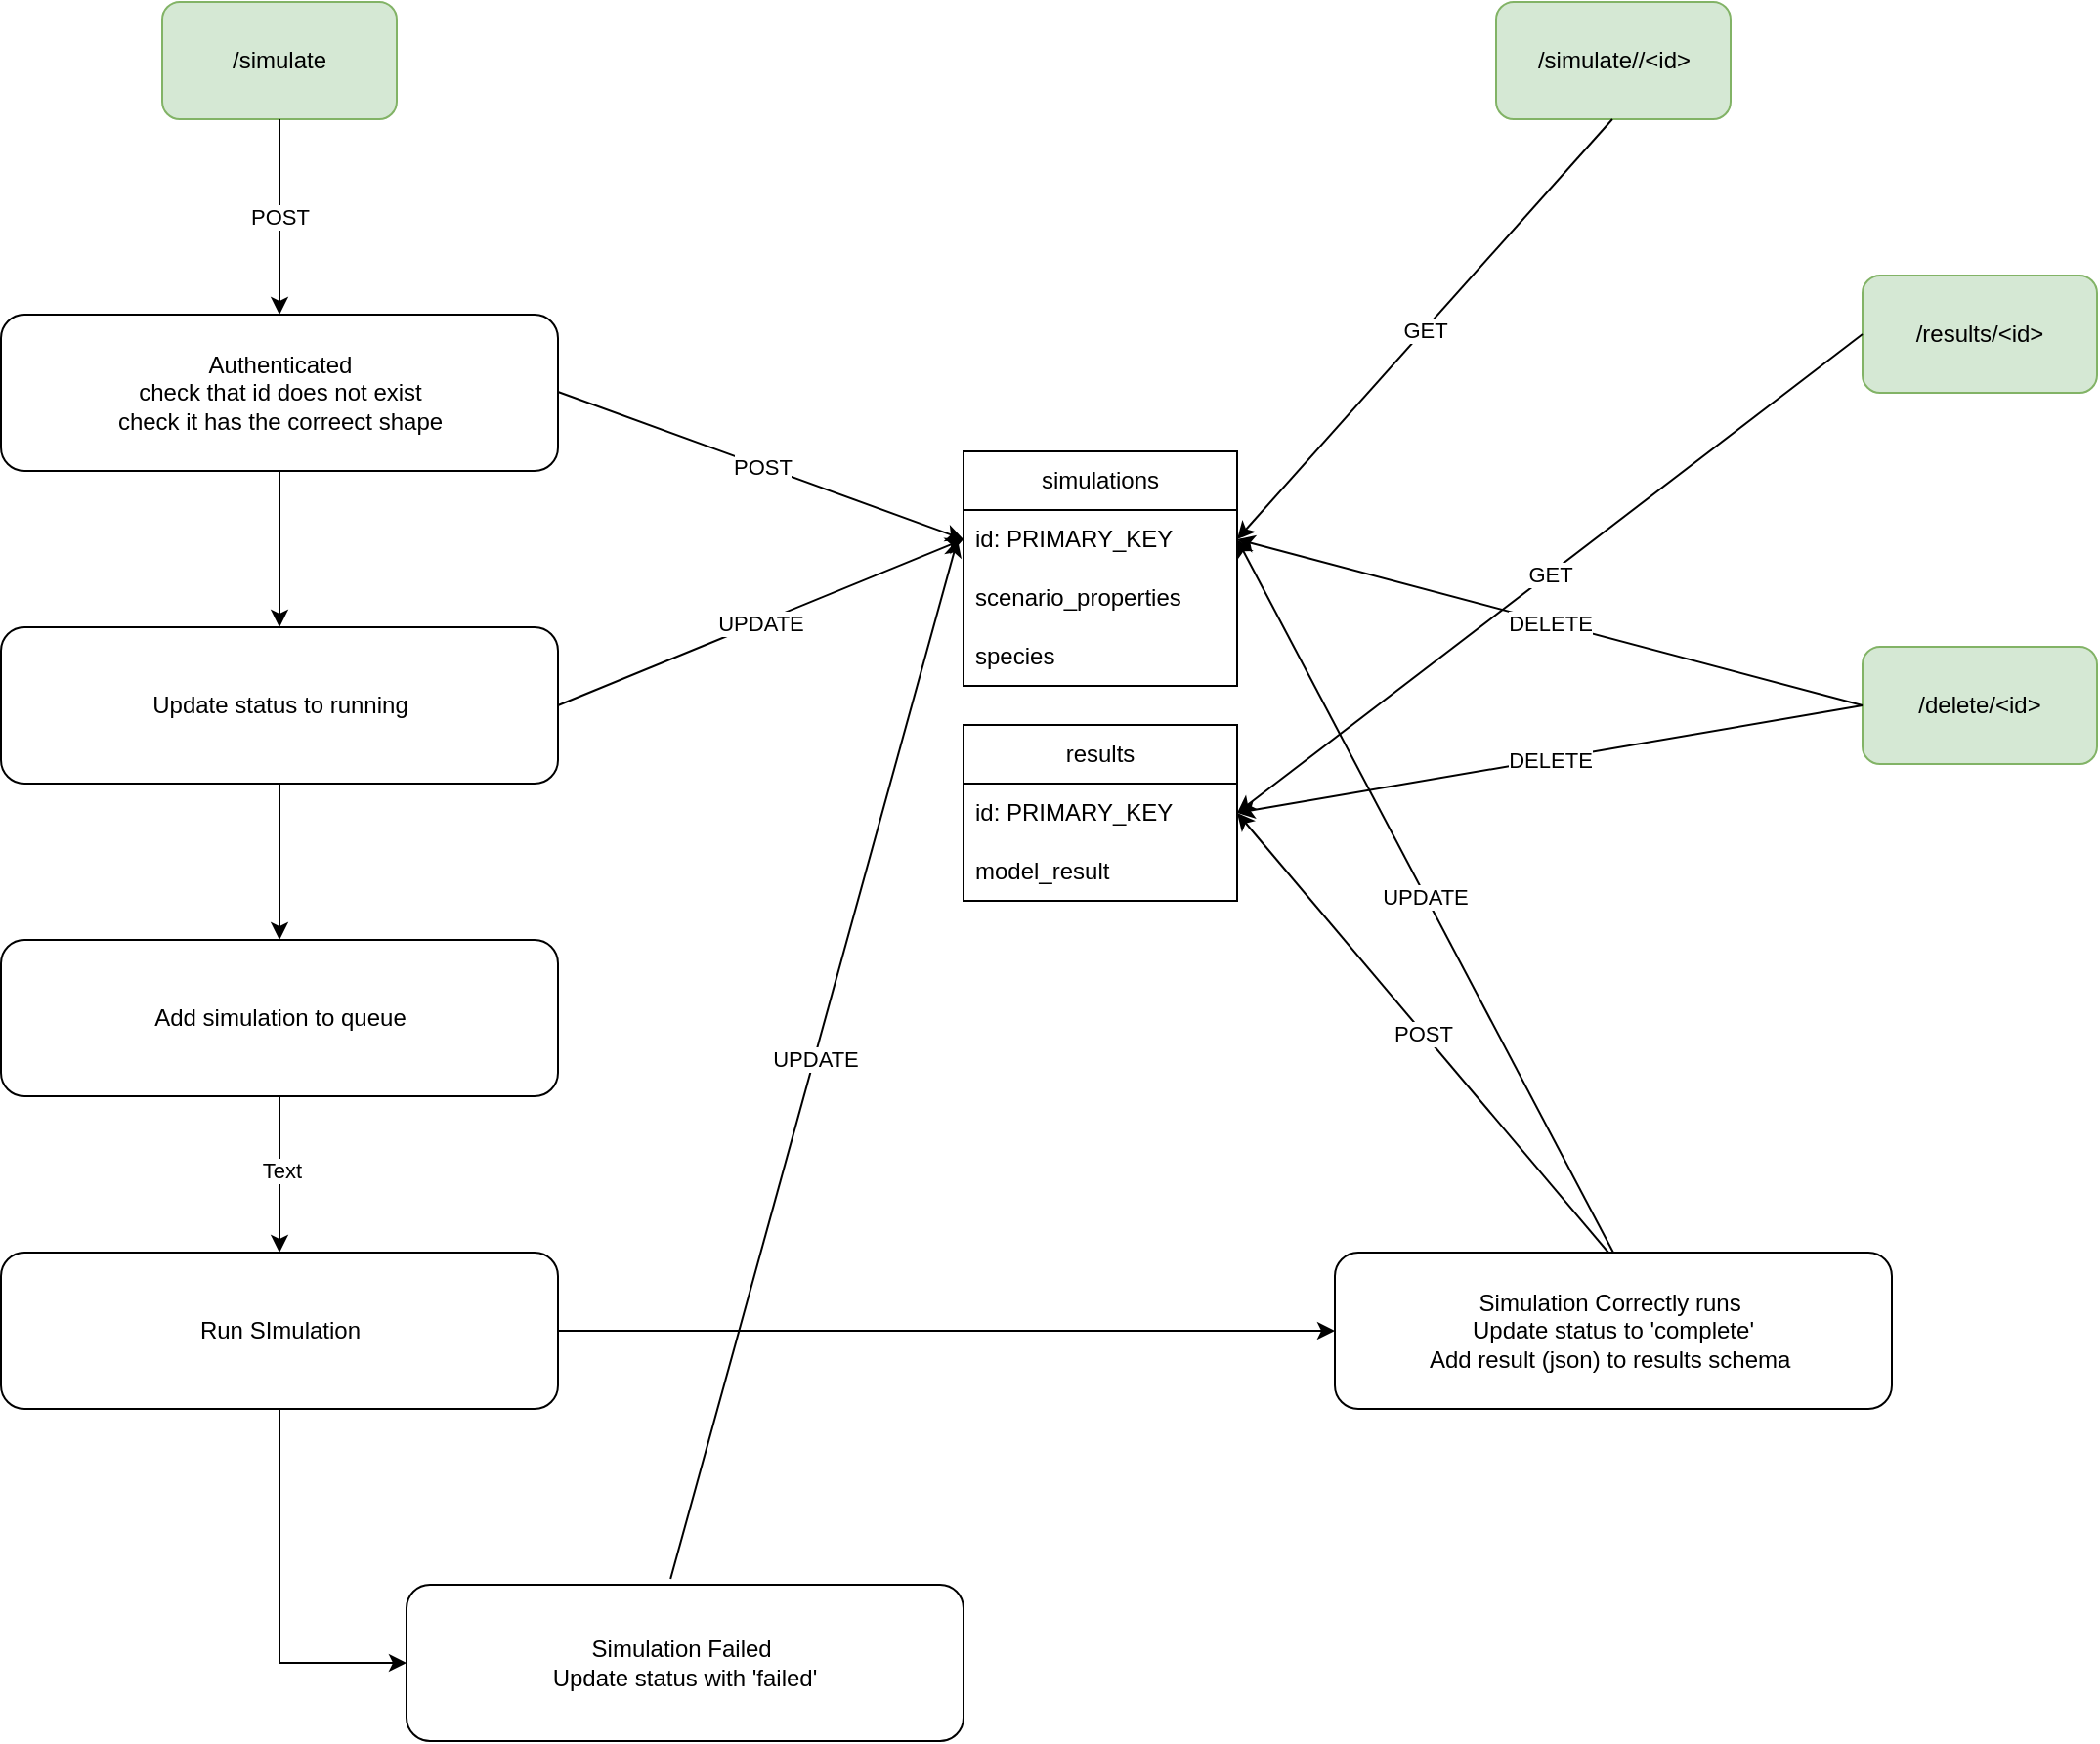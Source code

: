 <mxfile version="24.3.1" type="github">
  <diagram name="Page-1" id="TQ4eBMd5YeBiTXItU8jS">
    <mxGraphModel dx="1434" dy="772" grid="1" gridSize="10" guides="1" tooltips="1" connect="1" arrows="1" fold="1" page="1" pageScale="1" pageWidth="850" pageHeight="1100" math="0" shadow="0">
      <root>
        <mxCell id="0" />
        <mxCell id="1" parent="0" />
        <mxCell id="Oc1wq3lQpYeWBhhOjSAj-2" value="/simulate" style="rounded=1;whiteSpace=wrap;html=1;fillColor=#d5e8d4;strokeColor=#82b366;" parent="1" vertex="1">
          <mxGeometry x="370" y="40" width="120" height="60" as="geometry" />
        </mxCell>
        <mxCell id="xN9SMs_Lk29yB2TB7Gc1-17" value="" style="edgeStyle=orthogonalEdgeStyle;rounded=0;orthogonalLoop=1;jettySize=auto;html=1;" edge="1" parent="1" source="xN9SMs_Lk29yB2TB7Gc1-1" target="xN9SMs_Lk29yB2TB7Gc1-16">
          <mxGeometry relative="1" as="geometry" />
        </mxCell>
        <mxCell id="xN9SMs_Lk29yB2TB7Gc1-1" value="&lt;div&gt;Authenticated&lt;/div&gt;check that id does not exist&lt;div&gt;check it has the correect shape&lt;/div&gt;" style="rounded=1;whiteSpace=wrap;html=1;" vertex="1" parent="1">
          <mxGeometry x="287.5" y="200" width="285" height="80" as="geometry" />
        </mxCell>
        <mxCell id="xN9SMs_Lk29yB2TB7Gc1-4" value="simulations" style="swimlane;fontStyle=0;childLayout=stackLayout;horizontal=1;startSize=30;horizontalStack=0;resizeParent=1;resizeParentMax=0;resizeLast=0;collapsible=1;marginBottom=0;whiteSpace=wrap;html=1;" vertex="1" parent="1">
          <mxGeometry x="780" y="270" width="140" height="120" as="geometry" />
        </mxCell>
        <mxCell id="xN9SMs_Lk29yB2TB7Gc1-5" value="id: PRIMARY_KEY" style="text;strokeColor=none;fillColor=none;align=left;verticalAlign=middle;spacingLeft=4;spacingRight=4;overflow=hidden;points=[[0,0.5],[1,0.5]];portConstraint=eastwest;rotatable=0;whiteSpace=wrap;html=1;" vertex="1" parent="xN9SMs_Lk29yB2TB7Gc1-4">
          <mxGeometry y="30" width="140" height="30" as="geometry" />
        </mxCell>
        <mxCell id="xN9SMs_Lk29yB2TB7Gc1-6" value="scenario_properties" style="text;strokeColor=none;fillColor=none;align=left;verticalAlign=middle;spacingLeft=4;spacingRight=4;overflow=hidden;points=[[0,0.5],[1,0.5]];portConstraint=eastwest;rotatable=0;whiteSpace=wrap;html=1;" vertex="1" parent="xN9SMs_Lk29yB2TB7Gc1-4">
          <mxGeometry y="60" width="140" height="30" as="geometry" />
        </mxCell>
        <mxCell id="xN9SMs_Lk29yB2TB7Gc1-7" value="species" style="text;strokeColor=none;fillColor=none;align=left;verticalAlign=middle;spacingLeft=4;spacingRight=4;overflow=hidden;points=[[0,0.5],[1,0.5]];portConstraint=eastwest;rotatable=0;whiteSpace=wrap;html=1;" vertex="1" parent="xN9SMs_Lk29yB2TB7Gc1-4">
          <mxGeometry y="90" width="140" height="30" as="geometry" />
        </mxCell>
        <mxCell id="xN9SMs_Lk29yB2TB7Gc1-8" value="results" style="swimlane;fontStyle=0;childLayout=stackLayout;horizontal=1;startSize=30;horizontalStack=0;resizeParent=1;resizeParentMax=0;resizeLast=0;collapsible=1;marginBottom=0;whiteSpace=wrap;html=1;" vertex="1" parent="1">
          <mxGeometry x="780" y="410" width="140" height="90" as="geometry" />
        </mxCell>
        <mxCell id="xN9SMs_Lk29yB2TB7Gc1-9" value="id: PRIMARY_KEY" style="text;strokeColor=none;fillColor=none;align=left;verticalAlign=middle;spacingLeft=4;spacingRight=4;overflow=hidden;points=[[0,0.5],[1,0.5]];portConstraint=eastwest;rotatable=0;whiteSpace=wrap;html=1;" vertex="1" parent="xN9SMs_Lk29yB2TB7Gc1-8">
          <mxGeometry y="30" width="140" height="30" as="geometry" />
        </mxCell>
        <mxCell id="xN9SMs_Lk29yB2TB7Gc1-10" value="model_result" style="text;strokeColor=none;fillColor=none;align=left;verticalAlign=middle;spacingLeft=4;spacingRight=4;overflow=hidden;points=[[0,0.5],[1,0.5]];portConstraint=eastwest;rotatable=0;whiteSpace=wrap;html=1;" vertex="1" parent="xN9SMs_Lk29yB2TB7Gc1-8">
          <mxGeometry y="60" width="140" height="30" as="geometry" />
        </mxCell>
        <mxCell id="xN9SMs_Lk29yB2TB7Gc1-13" value="" style="endArrow=classic;html=1;rounded=0;entryX=0;entryY=0.5;entryDx=0;entryDy=0;" edge="1" parent="1" target="xN9SMs_Lk29yB2TB7Gc1-5">
          <mxGeometry relative="1" as="geometry">
            <mxPoint x="572.5" y="239.5" as="sourcePoint" />
            <mxPoint x="672.5" y="239.5" as="targetPoint" />
          </mxGeometry>
        </mxCell>
        <mxCell id="xN9SMs_Lk29yB2TB7Gc1-14" value="POST" style="edgeLabel;resizable=0;html=1;;align=center;verticalAlign=middle;" connectable="0" vertex="1" parent="xN9SMs_Lk29yB2TB7Gc1-13">
          <mxGeometry relative="1" as="geometry" />
        </mxCell>
        <mxCell id="xN9SMs_Lk29yB2TB7Gc1-21" value="" style="edgeStyle=orthogonalEdgeStyle;rounded=0;orthogonalLoop=1;jettySize=auto;html=1;" edge="1" parent="1" source="xN9SMs_Lk29yB2TB7Gc1-16" target="xN9SMs_Lk29yB2TB7Gc1-20">
          <mxGeometry relative="1" as="geometry" />
        </mxCell>
        <mxCell id="xN9SMs_Lk29yB2TB7Gc1-16" value="Update status to running" style="rounded=1;whiteSpace=wrap;html=1;" vertex="1" parent="1">
          <mxGeometry x="287.5" y="360" width="285" height="80" as="geometry" />
        </mxCell>
        <mxCell id="xN9SMs_Lk29yB2TB7Gc1-18" value="" style="endArrow=classic;html=1;rounded=0;entryX=0;entryY=0.5;entryDx=0;entryDy=0;" edge="1" parent="1" target="xN9SMs_Lk29yB2TB7Gc1-5">
          <mxGeometry relative="1" as="geometry">
            <mxPoint x="572.5" y="400" as="sourcePoint" />
            <mxPoint x="780" y="475.5" as="targetPoint" />
          </mxGeometry>
        </mxCell>
        <mxCell id="xN9SMs_Lk29yB2TB7Gc1-19" value="UPDATE" style="edgeLabel;resizable=0;html=1;;align=center;verticalAlign=middle;" connectable="0" vertex="1" parent="xN9SMs_Lk29yB2TB7Gc1-18">
          <mxGeometry relative="1" as="geometry" />
        </mxCell>
        <mxCell id="xN9SMs_Lk29yB2TB7Gc1-23" value="" style="edgeStyle=orthogonalEdgeStyle;rounded=0;orthogonalLoop=1;jettySize=auto;html=1;" edge="1" parent="1" source="xN9SMs_Lk29yB2TB7Gc1-20" target="xN9SMs_Lk29yB2TB7Gc1-22">
          <mxGeometry relative="1" as="geometry" />
        </mxCell>
        <mxCell id="xN9SMs_Lk29yB2TB7Gc1-51" value="Text" style="edgeLabel;html=1;align=center;verticalAlign=middle;resizable=0;points=[];" vertex="1" connectable="0" parent="xN9SMs_Lk29yB2TB7Gc1-23">
          <mxGeometry x="-0.05" y="1" relative="1" as="geometry">
            <mxPoint as="offset" />
          </mxGeometry>
        </mxCell>
        <mxCell id="xN9SMs_Lk29yB2TB7Gc1-20" value="Add simulation to queue" style="rounded=1;whiteSpace=wrap;html=1;" vertex="1" parent="1">
          <mxGeometry x="287.5" y="520" width="285" height="80" as="geometry" />
        </mxCell>
        <mxCell id="xN9SMs_Lk29yB2TB7Gc1-26" value="" style="edgeStyle=orthogonalEdgeStyle;rounded=0;orthogonalLoop=1;jettySize=auto;html=1;entryX=0;entryY=0.5;entryDx=0;entryDy=0;" edge="1" parent="1" source="xN9SMs_Lk29yB2TB7Gc1-22" target="xN9SMs_Lk29yB2TB7Gc1-25">
          <mxGeometry relative="1" as="geometry" />
        </mxCell>
        <mxCell id="xN9SMs_Lk29yB2TB7Gc1-29" value="" style="edgeStyle=orthogonalEdgeStyle;rounded=0;orthogonalLoop=1;jettySize=auto;html=1;" edge="1" parent="1" source="xN9SMs_Lk29yB2TB7Gc1-22" target="xN9SMs_Lk29yB2TB7Gc1-28">
          <mxGeometry relative="1" as="geometry" />
        </mxCell>
        <mxCell id="xN9SMs_Lk29yB2TB7Gc1-22" value="Run SImulation" style="rounded=1;whiteSpace=wrap;html=1;" vertex="1" parent="1">
          <mxGeometry x="287.5" y="680" width="285" height="80" as="geometry" />
        </mxCell>
        <mxCell id="xN9SMs_Lk29yB2TB7Gc1-25" value="Simulation Failed&amp;nbsp;&lt;div&gt;Update status with &#39;failed&#39;&lt;/div&gt;" style="rounded=1;whiteSpace=wrap;html=1;" vertex="1" parent="1">
          <mxGeometry x="495" y="850" width="285" height="80" as="geometry" />
        </mxCell>
        <mxCell id="xN9SMs_Lk29yB2TB7Gc1-28" value="Simulation Correctly runs&amp;nbsp;&lt;div&gt;Update status to &#39;complete&#39;&lt;/div&gt;&lt;div&gt;Add result (json) to results schema&amp;nbsp;&lt;/div&gt;" style="rounded=1;whiteSpace=wrap;html=1;" vertex="1" parent="1">
          <mxGeometry x="970" y="680" width="285" height="80" as="geometry" />
        </mxCell>
        <mxCell id="xN9SMs_Lk29yB2TB7Gc1-31" value="" style="endArrow=classic;html=1;rounded=0;entryX=1;entryY=0.5;entryDx=0;entryDy=0;" edge="1" parent="1" target="xN9SMs_Lk29yB2TB7Gc1-9">
          <mxGeometry relative="1" as="geometry">
            <mxPoint x="1110" y="680" as="sourcePoint" />
            <mxPoint x="1317.5" y="755.5" as="targetPoint" />
          </mxGeometry>
        </mxCell>
        <mxCell id="xN9SMs_Lk29yB2TB7Gc1-32" value="POST" style="edgeLabel;resizable=0;html=1;;align=center;verticalAlign=middle;" connectable="0" vertex="1" parent="xN9SMs_Lk29yB2TB7Gc1-31">
          <mxGeometry relative="1" as="geometry" />
        </mxCell>
        <mxCell id="xN9SMs_Lk29yB2TB7Gc1-33" value="" style="endArrow=classic;html=1;rounded=0;entryX=1;entryY=0.5;entryDx=0;entryDy=0;exitX=0.5;exitY=0;exitDx=0;exitDy=0;" edge="1" parent="1" source="xN9SMs_Lk29yB2TB7Gc1-28" target="xN9SMs_Lk29yB2TB7Gc1-5">
          <mxGeometry relative="1" as="geometry">
            <mxPoint x="1110" y="680" as="sourcePoint" />
            <mxPoint x="920" y="455" as="targetPoint" />
          </mxGeometry>
        </mxCell>
        <mxCell id="xN9SMs_Lk29yB2TB7Gc1-34" value="UPDATE" style="edgeLabel;resizable=0;html=1;;align=center;verticalAlign=middle;" connectable="0" vertex="1" parent="xN9SMs_Lk29yB2TB7Gc1-33">
          <mxGeometry relative="1" as="geometry" />
        </mxCell>
        <mxCell id="xN9SMs_Lk29yB2TB7Gc1-35" value="/simulate//&amp;lt;id&amp;gt;" style="rounded=1;whiteSpace=wrap;html=1;fillColor=#d5e8d4;strokeColor=#82b366;" vertex="1" parent="1">
          <mxGeometry x="1052.5" y="40" width="120" height="60" as="geometry" />
        </mxCell>
        <mxCell id="xN9SMs_Lk29yB2TB7Gc1-36" value="" style="endArrow=classic;html=1;rounded=0;entryX=0.5;entryY=0;entryDx=0;entryDy=0;" edge="1" parent="1" target="xN9SMs_Lk29yB2TB7Gc1-1">
          <mxGeometry relative="1" as="geometry">
            <mxPoint x="430" y="100" as="sourcePoint" />
            <mxPoint x="637.5" y="175.5" as="targetPoint" />
          </mxGeometry>
        </mxCell>
        <mxCell id="xN9SMs_Lk29yB2TB7Gc1-37" value="POST" style="edgeLabel;resizable=0;html=1;;align=center;verticalAlign=middle;" connectable="0" vertex="1" parent="xN9SMs_Lk29yB2TB7Gc1-36">
          <mxGeometry relative="1" as="geometry" />
        </mxCell>
        <mxCell id="xN9SMs_Lk29yB2TB7Gc1-38" value="" style="endArrow=classic;html=1;rounded=0;entryX=1;entryY=0.5;entryDx=0;entryDy=0;" edge="1" parent="1" target="xN9SMs_Lk29yB2TB7Gc1-5">
          <mxGeometry relative="1" as="geometry">
            <mxPoint x="1112" y="100" as="sourcePoint" />
            <mxPoint x="1112" y="200" as="targetPoint" />
          </mxGeometry>
        </mxCell>
        <mxCell id="xN9SMs_Lk29yB2TB7Gc1-39" value="GET" style="edgeLabel;resizable=0;html=1;;align=center;verticalAlign=middle;" connectable="0" vertex="1" parent="xN9SMs_Lk29yB2TB7Gc1-38">
          <mxGeometry relative="1" as="geometry" />
        </mxCell>
        <mxCell id="xN9SMs_Lk29yB2TB7Gc1-40" value="/results/&amp;lt;id&amp;gt;" style="rounded=1;whiteSpace=wrap;html=1;fillColor=#d5e8d4;strokeColor=#82b366;" vertex="1" parent="1">
          <mxGeometry x="1240" y="180" width="120" height="60" as="geometry" />
        </mxCell>
        <mxCell id="xN9SMs_Lk29yB2TB7Gc1-41" value="" style="endArrow=classic;html=1;rounded=0;entryX=1;entryY=0.5;entryDx=0;entryDy=0;exitX=0;exitY=0.5;exitDx=0;exitDy=0;" edge="1" parent="1" source="xN9SMs_Lk29yB2TB7Gc1-40" target="xN9SMs_Lk29yB2TB7Gc1-9">
          <mxGeometry relative="1" as="geometry">
            <mxPoint x="1102" y="300" as="sourcePoint" />
            <mxPoint x="910" y="515" as="targetPoint" />
          </mxGeometry>
        </mxCell>
        <mxCell id="xN9SMs_Lk29yB2TB7Gc1-42" value="GET" style="edgeLabel;resizable=0;html=1;;align=center;verticalAlign=middle;" connectable="0" vertex="1" parent="xN9SMs_Lk29yB2TB7Gc1-41">
          <mxGeometry relative="1" as="geometry" />
        </mxCell>
        <mxCell id="xN9SMs_Lk29yB2TB7Gc1-43" value="/delete/&amp;lt;id&amp;gt;" style="rounded=1;whiteSpace=wrap;html=1;fillColor=#d5e8d4;strokeColor=#82b366;" vertex="1" parent="1">
          <mxGeometry x="1240" y="370" width="120" height="60" as="geometry" />
        </mxCell>
        <mxCell id="xN9SMs_Lk29yB2TB7Gc1-44" value="" style="endArrow=classic;html=1;rounded=0;entryX=1;entryY=0.5;entryDx=0;entryDy=0;exitX=0;exitY=0.5;exitDx=0;exitDy=0;" edge="1" parent="1" source="xN9SMs_Lk29yB2TB7Gc1-43" target="xN9SMs_Lk29yB2TB7Gc1-5">
          <mxGeometry relative="1" as="geometry">
            <mxPoint x="1255" y="210" as="sourcePoint" />
            <mxPoint x="860" y="565" as="targetPoint" />
          </mxGeometry>
        </mxCell>
        <mxCell id="xN9SMs_Lk29yB2TB7Gc1-45" value="DELETE" style="edgeLabel;resizable=0;html=1;;align=center;verticalAlign=middle;" connectable="0" vertex="1" parent="xN9SMs_Lk29yB2TB7Gc1-44">
          <mxGeometry relative="1" as="geometry" />
        </mxCell>
        <mxCell id="xN9SMs_Lk29yB2TB7Gc1-47" value="" style="endArrow=classic;html=1;rounded=0;entryX=1;entryY=0.5;entryDx=0;entryDy=0;exitX=0;exitY=0.5;exitDx=0;exitDy=0;" edge="1" parent="1" source="xN9SMs_Lk29yB2TB7Gc1-43" target="xN9SMs_Lk29yB2TB7Gc1-9">
          <mxGeometry relative="1" as="geometry">
            <mxPoint x="1255" y="210" as="sourcePoint" />
            <mxPoint x="920" y="315" as="targetPoint" />
          </mxGeometry>
        </mxCell>
        <mxCell id="xN9SMs_Lk29yB2TB7Gc1-48" value="DELETE" style="edgeLabel;resizable=0;html=1;;align=center;verticalAlign=middle;" connectable="0" vertex="1" parent="xN9SMs_Lk29yB2TB7Gc1-47">
          <mxGeometry relative="1" as="geometry" />
        </mxCell>
        <mxCell id="xN9SMs_Lk29yB2TB7Gc1-52" value="" style="endArrow=classic;html=1;rounded=0;entryX=1;entryY=0.5;entryDx=0;entryDy=0;exitX=0.474;exitY=-0.037;exitDx=0;exitDy=0;exitPerimeter=0;" edge="1" parent="1" source="xN9SMs_Lk29yB2TB7Gc1-25">
          <mxGeometry relative="1" as="geometry">
            <mxPoint x="970" y="680" as="sourcePoint" />
            <mxPoint x="777" y="315" as="targetPoint" />
          </mxGeometry>
        </mxCell>
        <mxCell id="xN9SMs_Lk29yB2TB7Gc1-53" value="UPDATE" style="edgeLabel;resizable=0;html=1;;align=center;verticalAlign=middle;" connectable="0" vertex="1" parent="xN9SMs_Lk29yB2TB7Gc1-52">
          <mxGeometry relative="1" as="geometry" />
        </mxCell>
      </root>
    </mxGraphModel>
  </diagram>
</mxfile>
